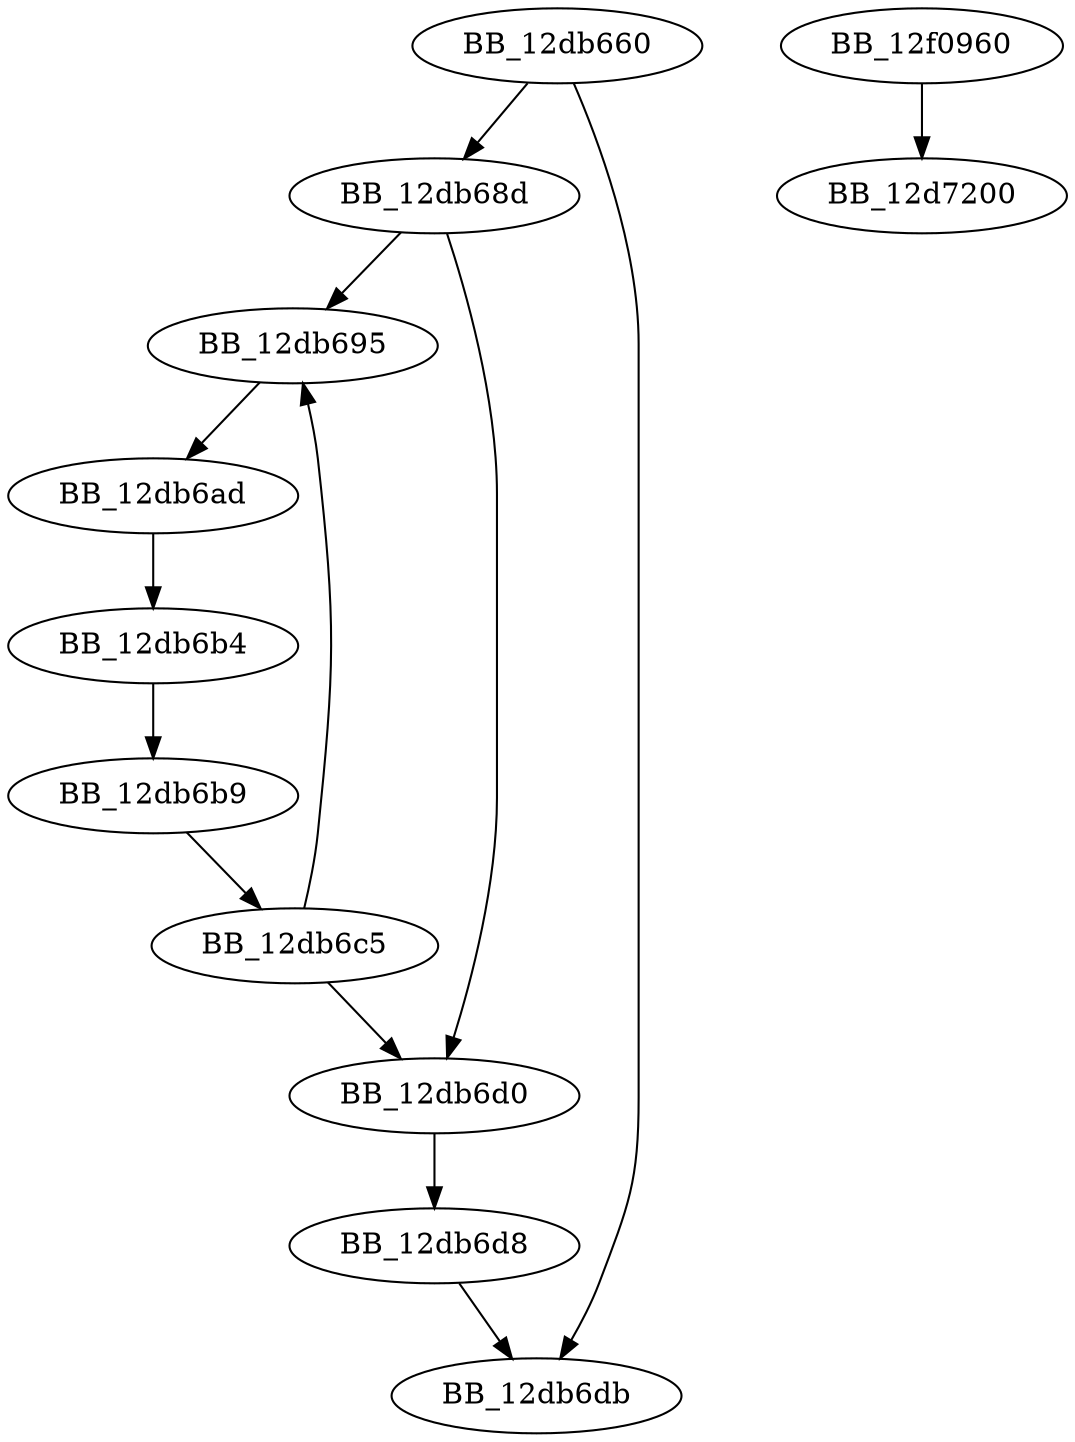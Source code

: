 DiGraph sub_12DB660{
BB_12db660->BB_12db68d
BB_12db660->BB_12db6db
BB_12db68d->BB_12db695
BB_12db68d->BB_12db6d0
BB_12db695->BB_12db6ad
BB_12db6ad->BB_12db6b4
BB_12db6b4->BB_12db6b9
BB_12db6b9->BB_12db6c5
BB_12db6c5->BB_12db695
BB_12db6c5->BB_12db6d0
BB_12db6d0->BB_12db6d8
BB_12db6d8->BB_12db6db
BB_12f0960->BB_12d7200
}
